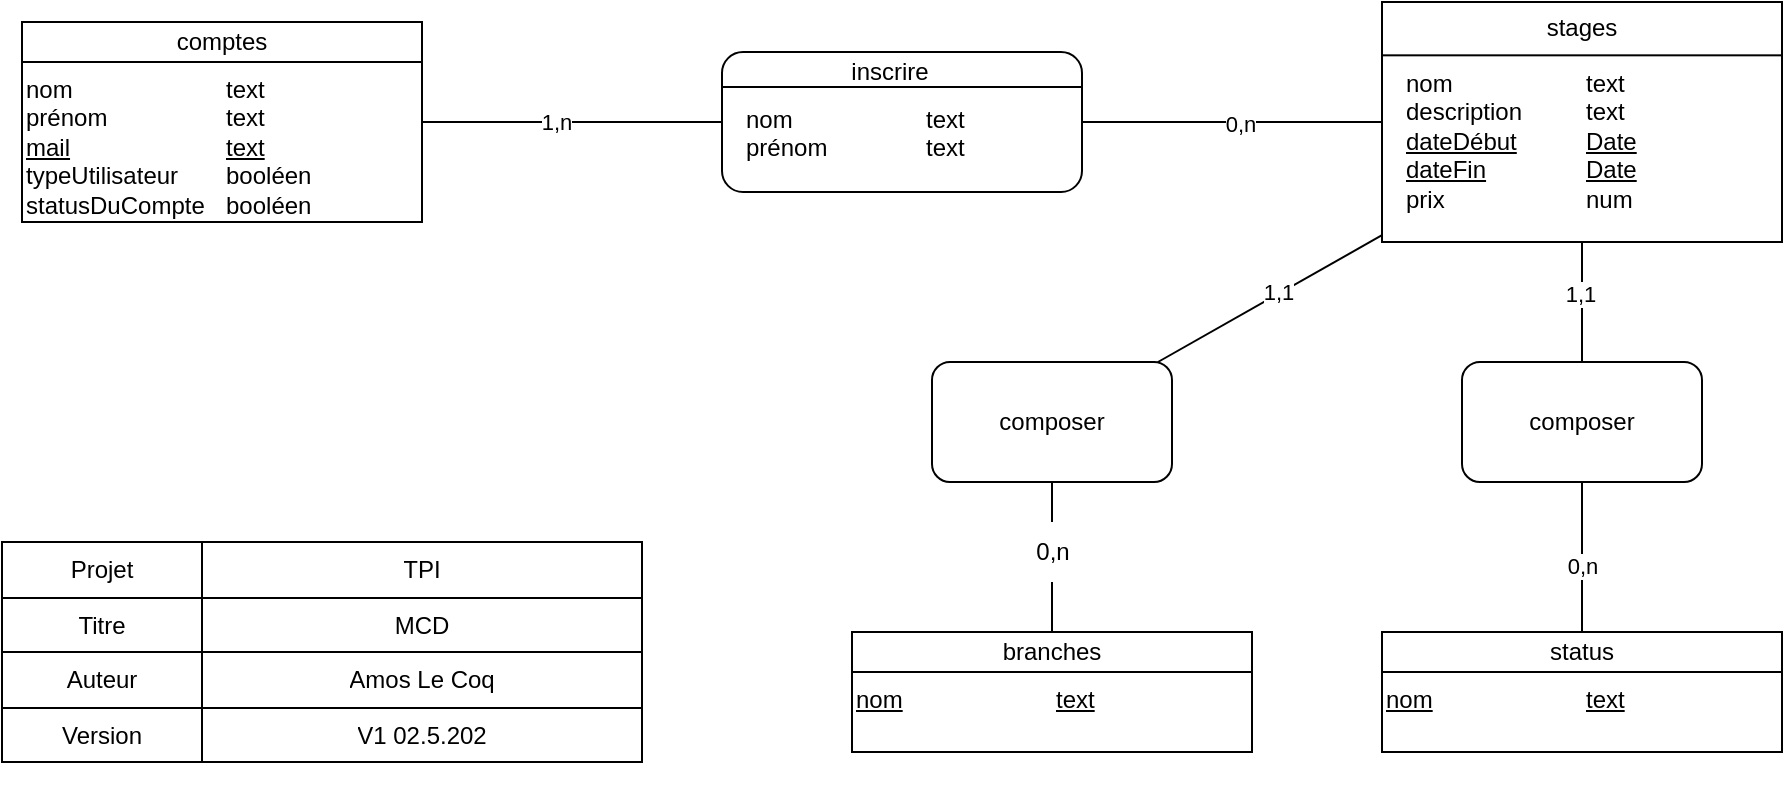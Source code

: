 <mxfile version="23.0.2" type="device">
  <diagram name="Page-1" id="2ca16b54-16f6-2749-3443-fa8db7711227">
    <mxGraphModel dx="1434" dy="844" grid="1" gridSize="10" guides="1" tooltips="1" connect="1" arrows="1" fold="1" page="1" pageScale="1" pageWidth="1100" pageHeight="850" background="#ffffff" math="0" shadow="0">
      <root>
        <mxCell id="0" />
        <mxCell id="1" parent="0" />
        <mxCell id="2ed32ef02a7f4228-1" value="&lt;div style=&quot;box-sizing: border-box ; width: 100% ; padding: 2px&quot;&gt;&lt;br&gt;&lt;/div&gt;" style="verticalAlign=top;align=center;overflow=fill;html=1;rounded=0;shadow=0;comic=0;labelBackgroundColor=none;strokeColor=#000000;strokeWidth=1;fillColor=#ffffff;fontFamily=Verdana;fontSize=12;fontColor=#000000;" parent="1" vertex="1">
          <mxGeometry x="100" y="80" width="200" height="100" as="geometry" />
        </mxCell>
        <mxCell id="SjU_2BTI9DgWFUzOwO9X-2" value="comptes" style="rounded=0;whiteSpace=wrap;html=1;" parent="1" vertex="1">
          <mxGeometry x="100" y="80" width="200" height="20" as="geometry" />
        </mxCell>
        <mxCell id="SjU_2BTI9DgWFUzOwO9X-4" value="nom&lt;br&gt;prénom&lt;br&gt;&lt;u&gt;mail&lt;/u&gt;&lt;br&gt;typeUtilisateur&lt;br&gt;statusDuCompte" style="text;html=1;strokeColor=none;fillColor=none;align=left;verticalAlign=top;whiteSpace=wrap;rounded=0;" parent="1" vertex="1">
          <mxGeometry x="100" y="100" width="90" height="60" as="geometry" />
        </mxCell>
        <mxCell id="SjU_2BTI9DgWFUzOwO9X-6" value="text&lt;br&gt;text&lt;br&gt;&lt;u&gt;text&lt;/u&gt;&lt;br&gt;booléen&lt;br&gt;booléen" style="text;html=1;strokeColor=none;fillColor=none;align=left;verticalAlign=top;whiteSpace=wrap;rounded=0;" parent="1" vertex="1">
          <mxGeometry x="200" y="100" width="100" height="80" as="geometry" />
        </mxCell>
        <mxCell id="X6WWfGfGG16ZRqS3FJJq-2" value="" style="group" parent="1" vertex="1" connectable="0">
          <mxGeometry x="780" y="70" width="200" height="120" as="geometry" />
        </mxCell>
        <mxCell id="Gy9qdy7r6_L6vcuzWhop-16" value="&lt;div style=&quot;box-sizing: border-box ; width: 100% ; padding: 2px&quot;&gt;&lt;br&gt;&lt;/div&gt;" style="verticalAlign=top;align=center;overflow=fill;html=1;rounded=0;shadow=0;comic=0;labelBackgroundColor=none;strokeColor=#000000;strokeWidth=1;fillColor=#ffffff;fontFamily=Verdana;fontSize=12;fontColor=#000000;" parent="X6WWfGfGG16ZRqS3FJJq-2" vertex="1">
          <mxGeometry width="200" height="120" as="geometry" />
        </mxCell>
        <mxCell id="SjU_2BTI9DgWFUzOwO9X-3" value="stages" style="rounded=0;whiteSpace=wrap;html=1;" parent="X6WWfGfGG16ZRqS3FJJq-2" vertex="1">
          <mxGeometry width="200" height="26.667" as="geometry" />
        </mxCell>
        <mxCell id="SjU_2BTI9DgWFUzOwO9X-8" value="nom&lt;br&gt;description&lt;br&gt;&lt;u&gt;dateDébut&lt;/u&gt;&lt;br&gt;&lt;u&gt;dateFin&lt;/u&gt;&lt;br&gt;prix" style="text;html=1;strokeColor=none;fillColor=none;align=left;verticalAlign=top;whiteSpace=wrap;rounded=0;" parent="X6WWfGfGG16ZRqS3FJJq-2" vertex="1">
          <mxGeometry x="10" y="26.667" width="90" height="26.667" as="geometry" />
        </mxCell>
        <mxCell id="SjU_2BTI9DgWFUzOwO9X-10" value="text&lt;br&gt;text&lt;br&gt;&lt;u&gt;Date&lt;/u&gt;&lt;br&gt;&lt;u&gt;Date&lt;/u&gt;&lt;br&gt;num" style="text;html=1;strokeColor=none;fillColor=none;align=left;verticalAlign=top;whiteSpace=wrap;rounded=0;" parent="X6WWfGfGG16ZRqS3FJJq-2" vertex="1">
          <mxGeometry x="100" y="26.667" width="100" height="26.667" as="geometry" />
        </mxCell>
        <mxCell id="X6WWfGfGG16ZRqS3FJJq-3" value="&lt;div style=&quot;box-sizing: border-box ; width: 100% ; padding: 2px&quot;&gt;&lt;br&gt;&lt;/div&gt;" style="verticalAlign=top;align=center;overflow=fill;html=1;rounded=1;shadow=0;comic=0;labelBackgroundColor=none;strokeColor=#000000;strokeWidth=1;fillColor=#ffffff;fontFamily=Verdana;fontSize=12;fontColor=#000000;" parent="1" vertex="1">
          <mxGeometry x="450" y="95" width="180" height="70" as="geometry" />
        </mxCell>
        <mxCell id="X6WWfGfGG16ZRqS3FJJq-4" value="nom&lt;br&gt;prénom" style="text;html=1;strokeColor=none;fillColor=none;align=left;verticalAlign=top;whiteSpace=wrap;rounded=0;" parent="1" vertex="1">
          <mxGeometry x="460" y="115" width="90" height="20" as="geometry" />
        </mxCell>
        <mxCell id="X6WWfGfGG16ZRqS3FJJq-5" value="" style="endArrow=none;html=1;entryX=1;entryY=0.25;entryDx=0;entryDy=0;exitX=0;exitY=0.25;exitDx=0;exitDy=0;" parent="1" source="X6WWfGfGG16ZRqS3FJJq-3" target="X6WWfGfGG16ZRqS3FJJq-3" edge="1">
          <mxGeometry width="50" height="50" relative="1" as="geometry">
            <mxPoint x="170" y="245" as="sourcePoint" />
            <mxPoint x="220" y="195" as="targetPoint" />
          </mxGeometry>
        </mxCell>
        <mxCell id="X6WWfGfGG16ZRqS3FJJq-6" value="inscrire" style="text;html=1;strokeColor=none;fillColor=none;align=center;verticalAlign=middle;whiteSpace=wrap;rounded=0;" parent="1" vertex="1">
          <mxGeometry x="474" y="95" width="120" height="20" as="geometry" />
        </mxCell>
        <mxCell id="X6WWfGfGG16ZRqS3FJJq-7" value="text&lt;br&gt;text" style="text;html=1;strokeColor=none;fillColor=none;align=left;verticalAlign=top;whiteSpace=wrap;rounded=0;" parent="1" vertex="1">
          <mxGeometry x="550" y="115" width="90" height="20" as="geometry" />
        </mxCell>
        <mxCell id="X6WWfGfGG16ZRqS3FJJq-8" value="" style="endArrow=none;html=1;rounded=0;" parent="1" edge="1">
          <mxGeometry width="50" height="50" relative="1" as="geometry">
            <mxPoint x="300" y="130" as="sourcePoint" />
            <mxPoint x="450" y="130" as="targetPoint" />
          </mxGeometry>
        </mxCell>
        <mxCell id="X6WWfGfGG16ZRqS3FJJq-9" value="1,n" style="edgeLabel;html=1;align=center;verticalAlign=middle;resizable=0;points=[];fontColor=#000000;" parent="X6WWfGfGG16ZRqS3FJJq-8" vertex="1" connectable="0">
          <mxGeometry x="-0.107" y="1" relative="1" as="geometry">
            <mxPoint y="1" as="offset" />
          </mxGeometry>
        </mxCell>
        <mxCell id="X6WWfGfGG16ZRqS3FJJq-11" value="" style="endArrow=none;html=1;rounded=0;" parent="1" source="X6WWfGfGG16ZRqS3FJJq-3" target="Gy9qdy7r6_L6vcuzWhop-16" edge="1">
          <mxGeometry width="50" height="50" relative="1" as="geometry">
            <mxPoint x="790" y="390" as="sourcePoint" />
            <mxPoint x="840" y="340" as="targetPoint" />
          </mxGeometry>
        </mxCell>
        <mxCell id="X6WWfGfGG16ZRqS3FJJq-12" value="0,n" style="edgeLabel;html=1;align=center;verticalAlign=middle;resizable=0;points=[];" parent="X6WWfGfGG16ZRqS3FJJq-11" vertex="1" connectable="0">
          <mxGeometry x="0.05" y="-1" relative="1" as="geometry">
            <mxPoint as="offset" />
          </mxGeometry>
        </mxCell>
        <mxCell id="xEerizIS_8qTTHdS3plG-2" value="" style="shape=table;html=1;whiteSpace=wrap;startSize=0;container=1;collapsible=0;childLayout=tableLayout;" parent="1" vertex="1">
          <mxGeometry x="90" y="340" width="320" height="110" as="geometry" />
        </mxCell>
        <mxCell id="xEerizIS_8qTTHdS3plG-3" value="" style="shape=partialRectangle;html=1;whiteSpace=wrap;collapsible=0;dropTarget=0;pointerEvents=0;fillColor=none;top=0;left=0;bottom=0;right=0;points=[[0,0.5],[1,0.5]];portConstraint=eastwest;" parent="xEerizIS_8qTTHdS3plG-2" vertex="1">
          <mxGeometry width="320" height="28" as="geometry" />
        </mxCell>
        <mxCell id="xEerizIS_8qTTHdS3plG-4" value="Projet" style="shape=partialRectangle;html=1;whiteSpace=wrap;connectable=0;overflow=hidden;fillColor=none;top=0;left=0;bottom=0;right=0;" parent="xEerizIS_8qTTHdS3plG-3" vertex="1">
          <mxGeometry width="100" height="28" as="geometry">
            <mxRectangle width="100" height="28" as="alternateBounds" />
          </mxGeometry>
        </mxCell>
        <mxCell id="xEerizIS_8qTTHdS3plG-5" value="TPI" style="shape=partialRectangle;html=1;whiteSpace=wrap;connectable=0;overflow=hidden;fillColor=none;top=0;left=0;bottom=0;right=0;" parent="xEerizIS_8qTTHdS3plG-3" vertex="1">
          <mxGeometry x="100" width="220" height="28" as="geometry">
            <mxRectangle width="220" height="28" as="alternateBounds" />
          </mxGeometry>
        </mxCell>
        <mxCell id="xEerizIS_8qTTHdS3plG-6" value="" style="shape=partialRectangle;html=1;whiteSpace=wrap;collapsible=0;dropTarget=0;pointerEvents=0;fillColor=none;top=0;left=0;bottom=0;right=0;points=[[0,0.5],[1,0.5]];portConstraint=eastwest;" parent="xEerizIS_8qTTHdS3plG-2" vertex="1">
          <mxGeometry y="28" width="320" height="27" as="geometry" />
        </mxCell>
        <mxCell id="xEerizIS_8qTTHdS3plG-7" value="Titre" style="shape=partialRectangle;html=1;whiteSpace=wrap;connectable=0;overflow=hidden;fillColor=none;top=0;left=0;bottom=0;right=0;" parent="xEerizIS_8qTTHdS3plG-6" vertex="1">
          <mxGeometry width="100" height="27" as="geometry">
            <mxRectangle width="100" height="27" as="alternateBounds" />
          </mxGeometry>
        </mxCell>
        <mxCell id="xEerizIS_8qTTHdS3plG-8" value="MCD" style="shape=partialRectangle;html=1;whiteSpace=wrap;connectable=0;overflow=hidden;fillColor=none;top=0;left=0;bottom=0;right=0;" parent="xEerizIS_8qTTHdS3plG-6" vertex="1">
          <mxGeometry x="100" width="220" height="27" as="geometry">
            <mxRectangle width="220" height="27" as="alternateBounds" />
          </mxGeometry>
        </mxCell>
        <mxCell id="xEerizIS_8qTTHdS3plG-9" value="" style="shape=partialRectangle;html=1;whiteSpace=wrap;collapsible=0;dropTarget=0;pointerEvents=0;fillColor=none;top=0;left=0;bottom=0;right=0;points=[[0,0.5],[1,0.5]];portConstraint=eastwest;" parent="xEerizIS_8qTTHdS3plG-2" vertex="1">
          <mxGeometry y="55" width="320" height="28" as="geometry" />
        </mxCell>
        <mxCell id="xEerizIS_8qTTHdS3plG-10" value="Auteur" style="shape=partialRectangle;html=1;whiteSpace=wrap;connectable=0;overflow=hidden;fillColor=none;top=0;left=0;bottom=0;right=0;" parent="xEerizIS_8qTTHdS3plG-9" vertex="1">
          <mxGeometry width="100" height="28" as="geometry">
            <mxRectangle width="100" height="28" as="alternateBounds" />
          </mxGeometry>
        </mxCell>
        <mxCell id="xEerizIS_8qTTHdS3plG-11" value="Amos Le Coq" style="shape=partialRectangle;html=1;whiteSpace=wrap;connectable=0;overflow=hidden;fillColor=none;top=0;left=0;bottom=0;right=0;" parent="xEerizIS_8qTTHdS3plG-9" vertex="1">
          <mxGeometry x="100" width="220" height="28" as="geometry">
            <mxRectangle width="220" height="28" as="alternateBounds" />
          </mxGeometry>
        </mxCell>
        <mxCell id="xEerizIS_8qTTHdS3plG-12" value="" style="shape=partialRectangle;html=1;whiteSpace=wrap;collapsible=0;dropTarget=0;pointerEvents=0;fillColor=none;top=0;left=0;bottom=0;right=0;points=[[0,0.5],[1,0.5]];portConstraint=eastwest;" parent="xEerizIS_8qTTHdS3plG-2" vertex="1">
          <mxGeometry y="83" width="320" height="27" as="geometry" />
        </mxCell>
        <mxCell id="xEerizIS_8qTTHdS3plG-13" value="Version" style="shape=partialRectangle;html=1;whiteSpace=wrap;connectable=0;overflow=hidden;fillColor=none;top=0;left=0;bottom=0;right=0;" parent="xEerizIS_8qTTHdS3plG-12" vertex="1">
          <mxGeometry width="100" height="27" as="geometry">
            <mxRectangle width="100" height="27" as="alternateBounds" />
          </mxGeometry>
        </mxCell>
        <mxCell id="xEerizIS_8qTTHdS3plG-14" value="V1&amp;nbsp;02.5.202" style="shape=partialRectangle;html=1;whiteSpace=wrap;connectable=0;overflow=hidden;fillColor=none;top=0;left=0;bottom=0;right=0;" parent="xEerizIS_8qTTHdS3plG-12" vertex="1">
          <mxGeometry x="100" width="220" height="27" as="geometry">
            <mxRectangle width="220" height="27" as="alternateBounds" />
          </mxGeometry>
        </mxCell>
        <mxCell id="taB_kWNQYMv7hIu4PrOg-2" value="&lt;div style=&quot;box-sizing: border-box ; width: 100% ; padding: 2px&quot;&gt;&lt;br&gt;&lt;/div&gt;" style="verticalAlign=top;align=center;overflow=fill;html=1;rounded=0;shadow=0;comic=0;labelBackgroundColor=none;strokeColor=#000000;strokeWidth=1;fillColor=#ffffff;fontFamily=Verdana;fontSize=12;fontColor=#000000;" parent="1" vertex="1">
          <mxGeometry x="780" y="385" width="200" height="60" as="geometry" />
        </mxCell>
        <mxCell id="taB_kWNQYMv7hIu4PrOg-3" value="status" style="rounded=0;whiteSpace=wrap;html=1;" parent="1" vertex="1">
          <mxGeometry x="780" y="385" width="200" height="20" as="geometry" />
        </mxCell>
        <mxCell id="taB_kWNQYMv7hIu4PrOg-4" value="&lt;u&gt;nom&lt;span style=&quot;white-space: pre;&quot;&gt;&#x9;&lt;/span&gt;&lt;/u&gt;" style="text;html=1;strokeColor=none;fillColor=none;align=left;verticalAlign=top;whiteSpace=wrap;rounded=0;" parent="1" vertex="1">
          <mxGeometry x="780" y="405" width="90" height="35" as="geometry" />
        </mxCell>
        <mxCell id="taB_kWNQYMv7hIu4PrOg-5" value="&lt;u&gt;text&lt;/u&gt;" style="text;html=1;strokeColor=none;fillColor=none;align=left;verticalAlign=top;whiteSpace=wrap;rounded=0;" parent="1" vertex="1">
          <mxGeometry x="880" y="405" width="100" height="35" as="geometry" />
        </mxCell>
        <mxCell id="taB_kWNQYMv7hIu4PrOg-6" value="&lt;div style=&quot;box-sizing: border-box ; width: 100% ; padding: 2px&quot;&gt;&lt;br&gt;&lt;/div&gt;" style="verticalAlign=top;align=center;overflow=fill;html=1;rounded=0;shadow=0;comic=0;labelBackgroundColor=none;strokeColor=#000000;strokeWidth=1;fillColor=#ffffff;fontFamily=Verdana;fontSize=12;fontColor=#000000;" parent="1" vertex="1">
          <mxGeometry x="515" y="385" width="200" height="60" as="geometry" />
        </mxCell>
        <mxCell id="taB_kWNQYMv7hIu4PrOg-7" value="branches" style="rounded=0;whiteSpace=wrap;html=1;" parent="1" vertex="1">
          <mxGeometry x="515" y="385" width="200" height="20" as="geometry" />
        </mxCell>
        <mxCell id="taB_kWNQYMv7hIu4PrOg-8" value="&lt;u&gt;nom&lt;span style=&quot;white-space: pre;&quot;&gt;&#x9;&lt;/span&gt;&lt;/u&gt;" style="text;html=1;strokeColor=none;fillColor=none;align=left;verticalAlign=top;whiteSpace=wrap;rounded=0;" parent="1" vertex="1">
          <mxGeometry x="515" y="405" width="90" height="60" as="geometry" />
        </mxCell>
        <mxCell id="taB_kWNQYMv7hIu4PrOg-9" value="&lt;u&gt;text&lt;/u&gt;" style="text;html=1;strokeColor=none;fillColor=none;align=left;verticalAlign=top;whiteSpace=wrap;rounded=0;" parent="1" vertex="1">
          <mxGeometry x="615" y="405" width="100" height="30" as="geometry" />
        </mxCell>
        <mxCell id="taB_kWNQYMv7hIu4PrOg-16" value="" style="endArrow=none;html=1;rounded=0;" parent="1" source="taB_kWNQYMv7hIu4PrOg-19" target="taB_kWNQYMv7hIu4PrOg-7" edge="1">
          <mxGeometry width="50" height="50" relative="1" as="geometry">
            <mxPoint x="620" y="340" as="sourcePoint" />
            <mxPoint x="450" y="380" as="targetPoint" />
          </mxGeometry>
        </mxCell>
        <mxCell id="taB_kWNQYMv7hIu4PrOg-17" value="" style="endArrow=none;html=1;rounded=0;" parent="1" source="Gy9qdy7r6_L6vcuzWhop-16" target="taB_kWNQYMv7hIu4PrOg-18" edge="1">
          <mxGeometry width="50" height="50" relative="1" as="geometry">
            <mxPoint x="270" y="380" as="sourcePoint" />
            <mxPoint x="631.733" y="270" as="targetPoint" />
          </mxGeometry>
        </mxCell>
        <mxCell id="taB_kWNQYMv7hIu4PrOg-21" value="1,1" style="edgeLabel;html=1;align=center;verticalAlign=middle;resizable=0;points=[];" parent="taB_kWNQYMv7hIu4PrOg-17" vertex="1" connectable="0">
          <mxGeometry x="-0.085" y="-1" relative="1" as="geometry">
            <mxPoint as="offset" />
          </mxGeometry>
        </mxCell>
        <mxCell id="taB_kWNQYMv7hIu4PrOg-18" value="composer" style="rounded=1;whiteSpace=wrap;html=1;" parent="1" vertex="1">
          <mxGeometry x="555" y="250" width="120" height="60" as="geometry" />
        </mxCell>
        <mxCell id="taB_kWNQYMv7hIu4PrOg-20" value="" style="endArrow=none;html=1;rounded=0;" parent="1" source="taB_kWNQYMv7hIu4PrOg-18" target="taB_kWNQYMv7hIu4PrOg-19" edge="1">
          <mxGeometry width="50" height="50" relative="1" as="geometry">
            <mxPoint x="620" y="300" as="sourcePoint" />
            <mxPoint x="620" y="385" as="targetPoint" />
          </mxGeometry>
        </mxCell>
        <mxCell id="taB_kWNQYMv7hIu4PrOg-19" value="0,n" style="text;html=1;align=center;verticalAlign=middle;resizable=0;points=[];autosize=1;strokeColor=none;fillColor=none;" parent="1" vertex="1">
          <mxGeometry x="595" y="330" width="40" height="30" as="geometry" />
        </mxCell>
        <mxCell id="taB_kWNQYMv7hIu4PrOg-22" value="composer" style="rounded=1;whiteSpace=wrap;html=1;" parent="1" vertex="1">
          <mxGeometry x="820" y="250" width="120" height="60" as="geometry" />
        </mxCell>
        <mxCell id="taB_kWNQYMv7hIu4PrOg-23" value="" style="endArrow=none;html=1;rounded=0;exitX=0.5;exitY=0;exitDx=0;exitDy=0;" parent="1" source="taB_kWNQYMv7hIu4PrOg-3" target="taB_kWNQYMv7hIu4PrOg-22" edge="1">
          <mxGeometry width="50" height="50" relative="1" as="geometry">
            <mxPoint x="850" y="690" as="sourcePoint" />
            <mxPoint x="900" y="640" as="targetPoint" />
          </mxGeometry>
        </mxCell>
        <mxCell id="taB_kWNQYMv7hIu4PrOg-25" value="0,n" style="edgeLabel;html=1;align=center;verticalAlign=middle;resizable=0;points=[];" parent="taB_kWNQYMv7hIu4PrOg-23" vertex="1" connectable="0">
          <mxGeometry x="-0.12" y="-5" relative="1" as="geometry">
            <mxPoint x="-5" as="offset" />
          </mxGeometry>
        </mxCell>
        <mxCell id="taB_kWNQYMv7hIu4PrOg-24" value="" style="endArrow=none;html=1;rounded=0;" parent="1" source="taB_kWNQYMv7hIu4PrOg-22" target="Gy9qdy7r6_L6vcuzWhop-16" edge="1">
          <mxGeometry width="50" height="50" relative="1" as="geometry">
            <mxPoint x="900" y="660" as="sourcePoint" />
            <mxPoint x="950" y="610" as="targetPoint" />
          </mxGeometry>
        </mxCell>
        <mxCell id="taB_kWNQYMv7hIu4PrOg-26" value="1,1" style="edgeLabel;html=1;align=center;verticalAlign=middle;resizable=0;points=[];" parent="taB_kWNQYMv7hIu4PrOg-24" vertex="1" connectable="0">
          <mxGeometry x="0.133" y="1" relative="1" as="geometry">
            <mxPoint as="offset" />
          </mxGeometry>
        </mxCell>
      </root>
    </mxGraphModel>
  </diagram>
</mxfile>
